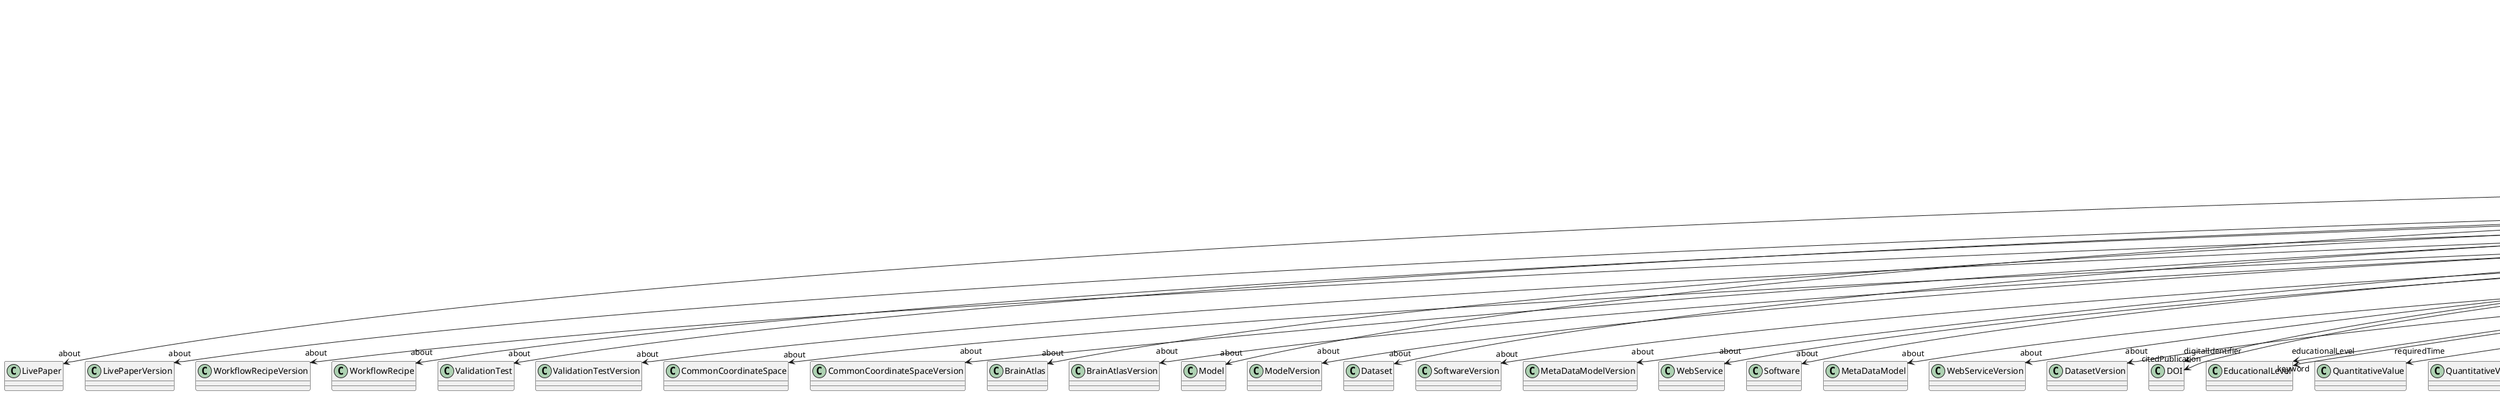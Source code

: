 @startuml
class LearningResource {
+about
+digitalIdentifier
+educationalLevel
+learningOutcome
+order
+prerequisite
+requiredTime
+topic
+type
+abstract
+author
+citedPublication
+copyright
+creationDate
+custodian
+editor
+funding
+IRI
+keyword
+license
+modificationDate
+name
+publicationDate
+publisher
+versionIdentifier

}
LearningResource -d-> "about" LivePaper
LearningResource -d-> "about" LivePaperVersion
LearningResource -d-> "about" WorkflowRecipeVersion
LearningResource -d-> "about" WorkflowRecipe
LearningResource -d-> "about" ValidationTest
LearningResource -d-> "about" ValidationTestVersion
LearningResource -d-> "about" CommonCoordinateSpace
LearningResource -d-> "about" CommonCoordinateSpaceVersion
LearningResource -d-> "about" BrainAtlas
LearningResource -d-> "about" BrainAtlasVersion
LearningResource -d-> "about" Model
LearningResource -d-> "about" ModelVersion
LearningResource -d-> "about" Dataset
LearningResource -d-> "about" SoftwareVersion
LearningResource -d-> "about" MetaDataModelVersion
LearningResource -d-> "about" WebService
LearningResource -d-> "about" Software
LearningResource -d-> "about" MetaDataModel
LearningResource -d-> "about" WebServiceVersion
LearningResource -d-> "about" DatasetVersion
LearningResource -d-> "digitalIdentifier" DOI
LearningResource -d-> "educationalLevel" EducationalLevel
LearningResource -d-> "requiredTime" QuantitativeValue
LearningResource -d-> "requiredTime" QuantitativeValueRange
LearningResource -d-> "type" LearningResourceType
LearningResource -d-> "author" Person
LearningResource -d-> "author" Consortium
LearningResource -d-> "author" Organization
LearningResource -d-> "citedPublication" DOI
LearningResource -d-> "citedPublication" ISBN
LearningResource -d-> "copyright" Copyright
LearningResource -d-> "custodian" Person
LearningResource -d-> "custodian" Consortium
LearningResource -d-> "custodian" Organization
LearningResource -d-> "editor" Person
LearningResource -d-> "funding" Funding
LearningResource -d-> "keyword" GeneticStrainType
LearningResource -d-> "keyword" AnnotationCriteriaType
LearningResource -d-> "keyword" TissueSampleType
LearningResource -d-> "keyword" ProductAccessibility
LearningResource -d-> "keyword" StimulationTechnique
LearningResource -d-> "keyword" OpticalStimulusType
LearningResource -d-> "keyword" Service
LearningResource -d-> "keyword" OrganismSystem
LearningResource -d-> "keyword" OperatingDevice
LearningResource -d-> "keyword" VisualStimulusType
LearningResource -d-> "keyword" CriteriaQualityType
LearningResource -d-> "keyword" Disease
LearningResource -d-> "keyword" SemanticDataType
LearningResource -d-> "keyword" SoftwareFeature
LearningResource -d-> "keyword" AtlasType
LearningResource -d-> "keyword" StimulationApproach
LearningResource -d-> "keyword" AnatomicalIdentificationType
LearningResource -d-> "keyword" ProgrammingLanguage
LearningResource -d-> "keyword" MeasuredSignalType
LearningResource -d-> "keyword" MeasuredQuantity
LearningResource -d-> "keyword" DataType
LearningResource -d-> "keyword" DeviceType
LearningResource -d-> "keyword" ModelScope
LearningResource -d-> "keyword" UnitOfMeasurement
LearningResource -d-> "keyword" AnatomicalPlane
LearningResource -d-> "keyword" CranialWindowConstructionType
LearningResource -d-> "keyword" CellType
LearningResource -d-> "keyword" Species
LearningResource -d-> "keyword" BiologicalSex
LearningResource -d-> "keyword" PatchClampVariation
LearningResource -d-> "keyword" AgeCategory
LearningResource -d-> "keyword" AnatomicalAxesOrientation
LearningResource -d-> "keyword" Laterality
LearningResource -d-> "keyword" QualitativeOverlap
LearningResource -d-> "keyword" Handedness
LearningResource -d-> "keyword" FileUsageRole
LearningResource -d-> "keyword" Terminology
LearningResource -d-> "keyword" TissueSampleAttribute
LearningResource -d-> "keyword" EthicsAssessment
LearningResource -d-> "keyword" ChemicalMixtureType
LearningResource -d-> "keyword" Technique
LearningResource -d-> "keyword" EducationalLevel
LearningResource -d-> "keyword" OrganismSubstance
LearningResource -d-> "keyword" BreedingType
LearningResource -d-> "keyword" SoftwareApplicationCategory
LearningResource -d-> "keyword" OlfactoryStimulusType
LearningResource -d-> "keyword" TermSuggestion
LearningResource -d-> "keyword" AnnotationType
LearningResource -d-> "keyword" AuditoryStimulusType
LearningResource -d-> "keyword" TactileStimulusType
LearningResource -d-> "keyword" ExperimentalApproach
LearningResource -d-> "keyword" SubjectAttribute
LearningResource -d-> "keyword" AnalysisTechnique
LearningResource -d-> "keyword" PreparationType
LearningResource -d-> "keyword" MetaDataModelType
LearningResource -d-> "keyword" FileBundleGrouping
LearningResource -d-> "keyword" ElectricalStimulusType
LearningResource -d-> "keyword" UBERONParcellation
LearningResource -d-> "keyword" Organ
LearningResource -d-> "keyword" Colormap
LearningResource -d-> "keyword" DiseaseModel
LearningResource -d-> "keyword" OperatingSystem
LearningResource -d-> "keyword" DifferenceMeasure
LearningResource -d-> "keyword" BiologicalOrder
LearningResource -d-> "keyword" ContributionType
LearningResource -d-> "keyword" SubcellularEntity
LearningResource -d-> "keyword" BiologicalProcess
LearningResource -d-> "keyword" Language
LearningResource -d-> "keyword" LearningResourceType
LearningResource -d-> "keyword" ActionStatusType
LearningResource -d-> "keyword" GustatoryStimulusType
LearningResource -d-> "keyword" TypeOfUncertainty
LearningResource -d-> "keyword" ModelAbstractionLevel
LearningResource -d-> "keyword" CellCultureType
LearningResource -d-> "keyword" FileRepositoryType
LearningResource -d-> "keyword" MolecularEntity
LearningResource -d-> "keyword" SetupType
LearningResource -d-> "keyword" CranialWindowReinforcementType
LearningResource -d-> "license" License
LearningResource -d-> "publisher" Person
LearningResource -d-> "publisher" Consortium
LearningResource -d-> "publisher" Organization

@enduml